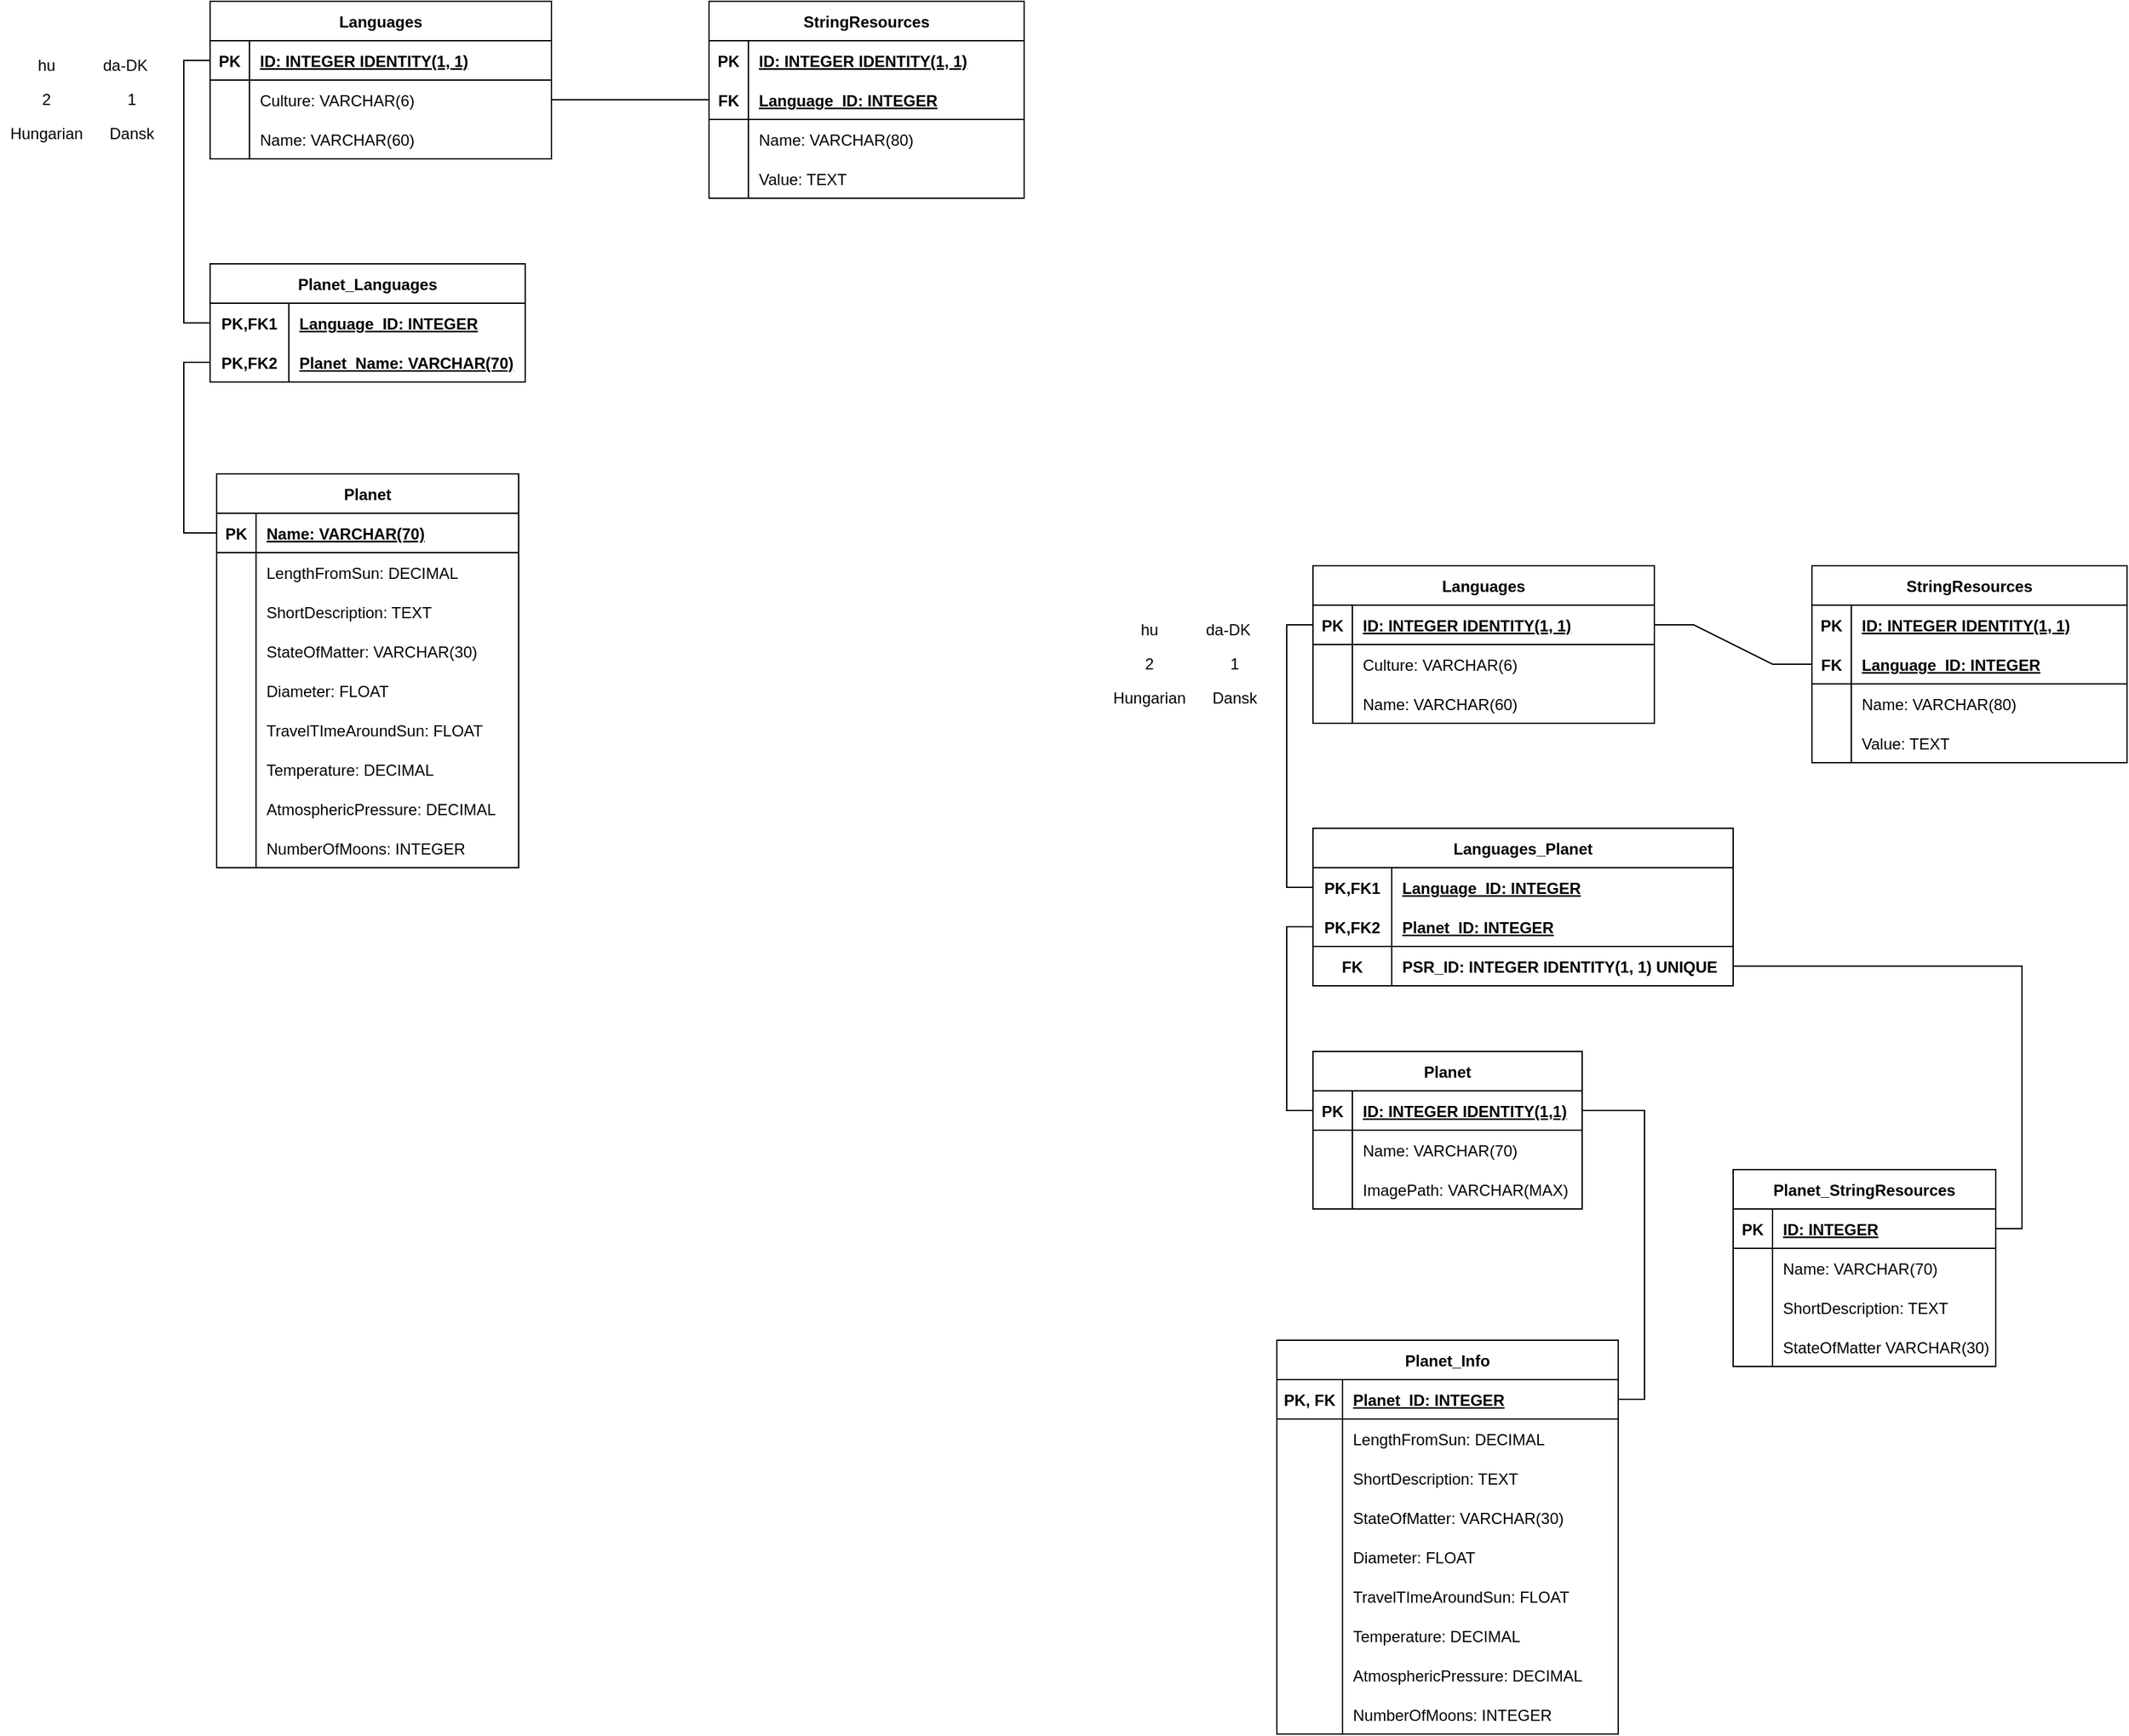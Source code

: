 <mxfile version="16.5.1" type="device"><diagram id="R2lEEEUBdFMjLlhIrx00" name="Page-1"><mxGraphModel dx="510" dy="641" grid="1" gridSize="10" guides="1" tooltips="1" connect="1" arrows="1" fold="1" page="1" pageScale="1" pageWidth="850" pageHeight="1100" math="0" shadow="0" extFonts="Permanent Marker^https://fonts.googleapis.com/css?family=Permanent+Marker"><root><mxCell id="0"/><mxCell id="1" parent="0"/><mxCell id="n7tSkeJdSd4Lqxj-kO0n-1" value="Languages" style="shape=table;startSize=30;container=1;collapsible=1;childLayout=tableLayout;fixedRows=1;rowLines=0;fontStyle=1;align=center;resizeLast=1;" parent="1" vertex="1"><mxGeometry x="260" y="160" width="260" height="120" as="geometry"/></mxCell><mxCell id="n7tSkeJdSd4Lqxj-kO0n-2" value="" style="shape=tableRow;horizontal=0;startSize=0;swimlaneHead=0;swimlaneBody=0;fillColor=none;collapsible=0;dropTarget=0;points=[[0,0.5],[1,0.5]];portConstraint=eastwest;top=0;left=0;right=0;bottom=1;" parent="n7tSkeJdSd4Lqxj-kO0n-1" vertex="1"><mxGeometry y="30" width="260" height="30" as="geometry"/></mxCell><mxCell id="n7tSkeJdSd4Lqxj-kO0n-3" value="PK" style="shape=partialRectangle;connectable=0;fillColor=none;top=0;left=0;bottom=0;right=0;fontStyle=1;overflow=hidden;" parent="n7tSkeJdSd4Lqxj-kO0n-2" vertex="1"><mxGeometry width="30" height="30" as="geometry"><mxRectangle width="30" height="30" as="alternateBounds"/></mxGeometry></mxCell><mxCell id="n7tSkeJdSd4Lqxj-kO0n-4" value="ID: INTEGER IDENTITY(1, 1)" style="shape=partialRectangle;connectable=0;fillColor=none;top=0;left=0;bottom=0;right=0;align=left;spacingLeft=6;fontStyle=5;overflow=hidden;" parent="n7tSkeJdSd4Lqxj-kO0n-2" vertex="1"><mxGeometry x="30" width="230" height="30" as="geometry"><mxRectangle width="230" height="30" as="alternateBounds"/></mxGeometry></mxCell><mxCell id="n7tSkeJdSd4Lqxj-kO0n-5" value="" style="shape=tableRow;horizontal=0;startSize=0;swimlaneHead=0;swimlaneBody=0;fillColor=none;collapsible=0;dropTarget=0;points=[[0,0.5],[1,0.5]];portConstraint=eastwest;top=0;left=0;right=0;bottom=0;" parent="n7tSkeJdSd4Lqxj-kO0n-1" vertex="1"><mxGeometry y="60" width="260" height="30" as="geometry"/></mxCell><mxCell id="n7tSkeJdSd4Lqxj-kO0n-6" value="" style="shape=partialRectangle;connectable=0;fillColor=none;top=0;left=0;bottom=0;right=0;editable=1;overflow=hidden;" parent="n7tSkeJdSd4Lqxj-kO0n-5" vertex="1"><mxGeometry width="30" height="30" as="geometry"><mxRectangle width="30" height="30" as="alternateBounds"/></mxGeometry></mxCell><mxCell id="n7tSkeJdSd4Lqxj-kO0n-7" value="Culture: VARCHAR(6)" style="shape=partialRectangle;connectable=0;fillColor=none;top=0;left=0;bottom=0;right=0;align=left;spacingLeft=6;overflow=hidden;" parent="n7tSkeJdSd4Lqxj-kO0n-5" vertex="1"><mxGeometry x="30" width="230" height="30" as="geometry"><mxRectangle width="230" height="30" as="alternateBounds"/></mxGeometry></mxCell><mxCell id="n7tSkeJdSd4Lqxj-kO0n-8" value="" style="shape=tableRow;horizontal=0;startSize=0;swimlaneHead=0;swimlaneBody=0;fillColor=none;collapsible=0;dropTarget=0;points=[[0,0.5],[1,0.5]];portConstraint=eastwest;top=0;left=0;right=0;bottom=0;" parent="n7tSkeJdSd4Lqxj-kO0n-1" vertex="1"><mxGeometry y="90" width="260" height="30" as="geometry"/></mxCell><mxCell id="n7tSkeJdSd4Lqxj-kO0n-9" value="" style="shape=partialRectangle;connectable=0;fillColor=none;top=0;left=0;bottom=0;right=0;editable=1;overflow=hidden;" parent="n7tSkeJdSd4Lqxj-kO0n-8" vertex="1"><mxGeometry width="30" height="30" as="geometry"><mxRectangle width="30" height="30" as="alternateBounds"/></mxGeometry></mxCell><mxCell id="n7tSkeJdSd4Lqxj-kO0n-10" value="Name: VARCHAR(60)" style="shape=partialRectangle;connectable=0;fillColor=none;top=0;left=0;bottom=0;right=0;align=left;spacingLeft=6;overflow=hidden;" parent="n7tSkeJdSd4Lqxj-kO0n-8" vertex="1"><mxGeometry x="30" width="230" height="30" as="geometry"><mxRectangle width="230" height="30" as="alternateBounds"/></mxGeometry></mxCell><mxCell id="n7tSkeJdSd4Lqxj-kO0n-27" value="StringResources" style="shape=table;startSize=30;container=1;collapsible=1;childLayout=tableLayout;fixedRows=1;rowLines=0;fontStyle=1;align=center;resizeLast=1;" parent="1" vertex="1"><mxGeometry x="640" y="160" width="240" height="150" as="geometry"/></mxCell><mxCell id="n7tSkeJdSd4Lqxj-kO0n-28" value="" style="shape=tableRow;horizontal=0;startSize=0;swimlaneHead=0;swimlaneBody=0;fillColor=none;collapsible=0;dropTarget=0;points=[[0,0.5],[1,0.5]];portConstraint=eastwest;top=0;left=0;right=0;bottom=0;" parent="n7tSkeJdSd4Lqxj-kO0n-27" vertex="1"><mxGeometry y="30" width="240" height="30" as="geometry"/></mxCell><mxCell id="n7tSkeJdSd4Lqxj-kO0n-29" value="PK" style="shape=partialRectangle;connectable=0;fillColor=none;top=0;left=0;bottom=0;right=0;fontStyle=1;overflow=hidden;" parent="n7tSkeJdSd4Lqxj-kO0n-28" vertex="1"><mxGeometry width="30" height="30" as="geometry"><mxRectangle width="30" height="30" as="alternateBounds"/></mxGeometry></mxCell><mxCell id="n7tSkeJdSd4Lqxj-kO0n-30" value="ID: INTEGER IDENTITY(1, 1)" style="shape=partialRectangle;connectable=0;fillColor=none;top=0;left=0;bottom=0;right=0;align=left;spacingLeft=6;fontStyle=5;overflow=hidden;" parent="n7tSkeJdSd4Lqxj-kO0n-28" vertex="1"><mxGeometry x="30" width="210" height="30" as="geometry"><mxRectangle width="210" height="30" as="alternateBounds"/></mxGeometry></mxCell><mxCell id="n7tSkeJdSd4Lqxj-kO0n-31" value="" style="shape=tableRow;horizontal=0;startSize=0;swimlaneHead=0;swimlaneBody=0;fillColor=none;collapsible=0;dropTarget=0;points=[[0,0.5],[1,0.5]];portConstraint=eastwest;top=0;left=0;right=0;bottom=1;" parent="n7tSkeJdSd4Lqxj-kO0n-27" vertex="1"><mxGeometry y="60" width="240" height="30" as="geometry"/></mxCell><mxCell id="n7tSkeJdSd4Lqxj-kO0n-32" value="FK" style="shape=partialRectangle;connectable=0;fillColor=none;top=0;left=0;bottom=0;right=0;fontStyle=1;overflow=hidden;" parent="n7tSkeJdSd4Lqxj-kO0n-31" vertex="1"><mxGeometry width="30" height="30" as="geometry"><mxRectangle width="30" height="30" as="alternateBounds"/></mxGeometry></mxCell><mxCell id="n7tSkeJdSd4Lqxj-kO0n-33" value="Language_ID: INTEGER" style="shape=partialRectangle;connectable=0;fillColor=none;top=0;left=0;bottom=0;right=0;align=left;spacingLeft=6;fontStyle=5;overflow=hidden;" parent="n7tSkeJdSd4Lqxj-kO0n-31" vertex="1"><mxGeometry x="30" width="210" height="30" as="geometry"><mxRectangle width="210" height="30" as="alternateBounds"/></mxGeometry></mxCell><mxCell id="n7tSkeJdSd4Lqxj-kO0n-34" value="" style="shape=tableRow;horizontal=0;startSize=0;swimlaneHead=0;swimlaneBody=0;fillColor=none;collapsible=0;dropTarget=0;points=[[0,0.5],[1,0.5]];portConstraint=eastwest;top=0;left=0;right=0;bottom=0;" parent="n7tSkeJdSd4Lqxj-kO0n-27" vertex="1"><mxGeometry y="90" width="240" height="30" as="geometry"/></mxCell><mxCell id="n7tSkeJdSd4Lqxj-kO0n-35" value="" style="shape=partialRectangle;connectable=0;fillColor=none;top=0;left=0;bottom=0;right=0;editable=1;overflow=hidden;" parent="n7tSkeJdSd4Lqxj-kO0n-34" vertex="1"><mxGeometry width="30" height="30" as="geometry"><mxRectangle width="30" height="30" as="alternateBounds"/></mxGeometry></mxCell><mxCell id="n7tSkeJdSd4Lqxj-kO0n-36" value="Name: VARCHAR(80)" style="shape=partialRectangle;connectable=0;fillColor=none;top=0;left=0;bottom=0;right=0;align=left;spacingLeft=6;overflow=hidden;" parent="n7tSkeJdSd4Lqxj-kO0n-34" vertex="1"><mxGeometry x="30" width="210" height="30" as="geometry"><mxRectangle width="210" height="30" as="alternateBounds"/></mxGeometry></mxCell><mxCell id="n7tSkeJdSd4Lqxj-kO0n-37" value="" style="shape=tableRow;horizontal=0;startSize=0;swimlaneHead=0;swimlaneBody=0;fillColor=none;collapsible=0;dropTarget=0;points=[[0,0.5],[1,0.5]];portConstraint=eastwest;top=0;left=0;right=0;bottom=0;" parent="n7tSkeJdSd4Lqxj-kO0n-27" vertex="1"><mxGeometry y="120" width="240" height="30" as="geometry"/></mxCell><mxCell id="n7tSkeJdSd4Lqxj-kO0n-38" value="" style="shape=partialRectangle;connectable=0;fillColor=none;top=0;left=0;bottom=0;right=0;editable=1;overflow=hidden;" parent="n7tSkeJdSd4Lqxj-kO0n-37" vertex="1"><mxGeometry width="30" height="30" as="geometry"><mxRectangle width="30" height="30" as="alternateBounds"/></mxGeometry></mxCell><mxCell id="n7tSkeJdSd4Lqxj-kO0n-39" value="Value: TEXT" style="shape=partialRectangle;connectable=0;fillColor=none;top=0;left=0;bottom=0;right=0;align=left;spacingLeft=6;overflow=hidden;" parent="n7tSkeJdSd4Lqxj-kO0n-37" vertex="1"><mxGeometry x="30" width="210" height="30" as="geometry"><mxRectangle width="210" height="30" as="alternateBounds"/></mxGeometry></mxCell><mxCell id="n7tSkeJdSd4Lqxj-kO0n-40" value="" style="edgeStyle=entityRelationEdgeStyle;fontSize=12;html=1;endArrow=none;rounded=0;entryX=0;entryY=0.5;entryDx=0;entryDy=0;exitX=1;exitY=0.5;exitDx=0;exitDy=0;endFill=0;" parent="1" source="n7tSkeJdSd4Lqxj-kO0n-5" target="n7tSkeJdSd4Lqxj-kO0n-31" edge="1"><mxGeometry width="100" height="100" relative="1" as="geometry"><mxPoint x="300" y="440" as="sourcePoint"/><mxPoint x="400" y="340" as="targetPoint"/></mxGeometry></mxCell><mxCell id="E_wpOLaBPW97wljj8hit-1" value="Planet" style="shape=table;startSize=30;container=1;collapsible=1;childLayout=tableLayout;fixedRows=1;rowLines=0;fontStyle=1;align=center;resizeLast=1;" parent="1" vertex="1"><mxGeometry x="265" y="520" width="230" height="300" as="geometry"/></mxCell><mxCell id="E_wpOLaBPW97wljj8hit-30" value="" style="shape=tableRow;horizontal=0;startSize=0;swimlaneHead=0;swimlaneBody=0;fillColor=none;collapsible=0;dropTarget=0;points=[[0,0.5],[1,0.5]];portConstraint=eastwest;top=0;left=0;right=0;bottom=1;" parent="E_wpOLaBPW97wljj8hit-1" vertex="1"><mxGeometry y="30" width="230" height="30" as="geometry"/></mxCell><mxCell id="E_wpOLaBPW97wljj8hit-31" value="PK" style="shape=partialRectangle;connectable=0;fillColor=none;top=0;left=0;bottom=0;right=0;fontStyle=1;overflow=hidden;" parent="E_wpOLaBPW97wljj8hit-30" vertex="1"><mxGeometry width="30" height="30" as="geometry"><mxRectangle width="30" height="30" as="alternateBounds"/></mxGeometry></mxCell><mxCell id="E_wpOLaBPW97wljj8hit-32" value="Name: VARCHAR(70)" style="shape=partialRectangle;connectable=0;fillColor=none;top=0;left=0;bottom=0;right=0;align=left;spacingLeft=6;fontStyle=5;overflow=hidden;" parent="E_wpOLaBPW97wljj8hit-30" vertex="1"><mxGeometry x="30" width="200" height="30" as="geometry"><mxRectangle width="200" height="30" as="alternateBounds"/></mxGeometry></mxCell><mxCell id="E_wpOLaBPW97wljj8hit-5" value="" style="shape=tableRow;horizontal=0;startSize=0;swimlaneHead=0;swimlaneBody=0;fillColor=none;collapsible=0;dropTarget=0;points=[[0,0.5],[1,0.5]];portConstraint=eastwest;top=0;left=0;right=0;bottom=0;" parent="E_wpOLaBPW97wljj8hit-1" vertex="1"><mxGeometry y="60" width="230" height="30" as="geometry"/></mxCell><mxCell id="E_wpOLaBPW97wljj8hit-6" value="" style="shape=partialRectangle;connectable=0;fillColor=none;top=0;left=0;bottom=0;right=0;editable=1;overflow=hidden;" parent="E_wpOLaBPW97wljj8hit-5" vertex="1"><mxGeometry width="30" height="30" as="geometry"><mxRectangle width="30" height="30" as="alternateBounds"/></mxGeometry></mxCell><mxCell id="E_wpOLaBPW97wljj8hit-7" value="LengthFromSun: DECIMAL" style="shape=partialRectangle;connectable=0;fillColor=none;top=0;left=0;bottom=0;right=0;align=left;spacingLeft=6;overflow=hidden;" parent="E_wpOLaBPW97wljj8hit-5" vertex="1"><mxGeometry x="30" width="200" height="30" as="geometry"><mxRectangle width="200" height="30" as="alternateBounds"/></mxGeometry></mxCell><mxCell id="E_wpOLaBPW97wljj8hit-8" value="" style="shape=tableRow;horizontal=0;startSize=0;swimlaneHead=0;swimlaneBody=0;fillColor=none;collapsible=0;dropTarget=0;points=[[0,0.5],[1,0.5]];portConstraint=eastwest;top=0;left=0;right=0;bottom=0;" parent="E_wpOLaBPW97wljj8hit-1" vertex="1"><mxGeometry y="90" width="230" height="30" as="geometry"/></mxCell><mxCell id="E_wpOLaBPW97wljj8hit-9" value="" style="shape=partialRectangle;connectable=0;fillColor=none;top=0;left=0;bottom=0;right=0;editable=1;overflow=hidden;" parent="E_wpOLaBPW97wljj8hit-8" vertex="1"><mxGeometry width="30" height="30" as="geometry"><mxRectangle width="30" height="30" as="alternateBounds"/></mxGeometry></mxCell><mxCell id="E_wpOLaBPW97wljj8hit-10" value="ShortDescription: TEXT" style="shape=partialRectangle;connectable=0;fillColor=none;top=0;left=0;bottom=0;right=0;align=left;spacingLeft=6;overflow=hidden;" parent="E_wpOLaBPW97wljj8hit-8" vertex="1"><mxGeometry x="30" width="200" height="30" as="geometry"><mxRectangle width="200" height="30" as="alternateBounds"/></mxGeometry></mxCell><mxCell id="E_wpOLaBPW97wljj8hit-11" value="" style="shape=tableRow;horizontal=0;startSize=0;swimlaneHead=0;swimlaneBody=0;fillColor=none;collapsible=0;dropTarget=0;points=[[0,0.5],[1,0.5]];portConstraint=eastwest;top=0;left=0;right=0;bottom=0;" parent="E_wpOLaBPW97wljj8hit-1" vertex="1"><mxGeometry y="120" width="230" height="30" as="geometry"/></mxCell><mxCell id="E_wpOLaBPW97wljj8hit-12" value="" style="shape=partialRectangle;connectable=0;fillColor=none;top=0;left=0;bottom=0;right=0;editable=1;overflow=hidden;" parent="E_wpOLaBPW97wljj8hit-11" vertex="1"><mxGeometry width="30" height="30" as="geometry"><mxRectangle width="30" height="30" as="alternateBounds"/></mxGeometry></mxCell><mxCell id="E_wpOLaBPW97wljj8hit-13" value="StateOfMatter: VARCHAR(30)" style="shape=partialRectangle;connectable=0;fillColor=none;top=0;left=0;bottom=0;right=0;align=left;spacingLeft=6;overflow=hidden;" parent="E_wpOLaBPW97wljj8hit-11" vertex="1"><mxGeometry x="30" width="200" height="30" as="geometry"><mxRectangle width="200" height="30" as="alternateBounds"/></mxGeometry></mxCell><mxCell id="E_wpOLaBPW97wljj8hit-79" value="" style="shape=tableRow;horizontal=0;startSize=0;swimlaneHead=0;swimlaneBody=0;fillColor=none;collapsible=0;dropTarget=0;points=[[0,0.5],[1,0.5]];portConstraint=eastwest;top=0;left=0;right=0;bottom=0;" parent="E_wpOLaBPW97wljj8hit-1" vertex="1"><mxGeometry y="150" width="230" height="30" as="geometry"/></mxCell><mxCell id="E_wpOLaBPW97wljj8hit-80" value="" style="shape=partialRectangle;connectable=0;fillColor=none;top=0;left=0;bottom=0;right=0;editable=1;overflow=hidden;" parent="E_wpOLaBPW97wljj8hit-79" vertex="1"><mxGeometry width="30" height="30" as="geometry"><mxRectangle width="30" height="30" as="alternateBounds"/></mxGeometry></mxCell><mxCell id="E_wpOLaBPW97wljj8hit-81" value="Diameter: FLOAT" style="shape=partialRectangle;connectable=0;fillColor=none;top=0;left=0;bottom=0;right=0;align=left;spacingLeft=6;overflow=hidden;" parent="E_wpOLaBPW97wljj8hit-79" vertex="1"><mxGeometry x="30" width="200" height="30" as="geometry"><mxRectangle width="200" height="30" as="alternateBounds"/></mxGeometry></mxCell><mxCell id="E_wpOLaBPW97wljj8hit-82" value="" style="shape=tableRow;horizontal=0;startSize=0;swimlaneHead=0;swimlaneBody=0;fillColor=none;collapsible=0;dropTarget=0;points=[[0,0.5],[1,0.5]];portConstraint=eastwest;top=0;left=0;right=0;bottom=0;" parent="E_wpOLaBPW97wljj8hit-1" vertex="1"><mxGeometry y="180" width="230" height="30" as="geometry"/></mxCell><mxCell id="E_wpOLaBPW97wljj8hit-83" value="" style="shape=partialRectangle;connectable=0;fillColor=none;top=0;left=0;bottom=0;right=0;editable=1;overflow=hidden;" parent="E_wpOLaBPW97wljj8hit-82" vertex="1"><mxGeometry width="30" height="30" as="geometry"><mxRectangle width="30" height="30" as="alternateBounds"/></mxGeometry></mxCell><mxCell id="E_wpOLaBPW97wljj8hit-84" value="TravelTImeAroundSun: FLOAT" style="shape=partialRectangle;connectable=0;fillColor=none;top=0;left=0;bottom=0;right=0;align=left;spacingLeft=6;overflow=hidden;" parent="E_wpOLaBPW97wljj8hit-82" vertex="1"><mxGeometry x="30" width="200" height="30" as="geometry"><mxRectangle width="200" height="30" as="alternateBounds"/></mxGeometry></mxCell><mxCell id="E_wpOLaBPW97wljj8hit-85" value="" style="shape=tableRow;horizontal=0;startSize=0;swimlaneHead=0;swimlaneBody=0;fillColor=none;collapsible=0;dropTarget=0;points=[[0,0.5],[1,0.5]];portConstraint=eastwest;top=0;left=0;right=0;bottom=0;" parent="E_wpOLaBPW97wljj8hit-1" vertex="1"><mxGeometry y="210" width="230" height="30" as="geometry"/></mxCell><mxCell id="E_wpOLaBPW97wljj8hit-86" value="" style="shape=partialRectangle;connectable=0;fillColor=none;top=0;left=0;bottom=0;right=0;editable=1;overflow=hidden;" parent="E_wpOLaBPW97wljj8hit-85" vertex="1"><mxGeometry width="30" height="30" as="geometry"><mxRectangle width="30" height="30" as="alternateBounds"/></mxGeometry></mxCell><mxCell id="E_wpOLaBPW97wljj8hit-87" value="Temperature: DECIMAL" style="shape=partialRectangle;connectable=0;fillColor=none;top=0;left=0;bottom=0;right=0;align=left;spacingLeft=6;overflow=hidden;" parent="E_wpOLaBPW97wljj8hit-85" vertex="1"><mxGeometry x="30" width="200" height="30" as="geometry"><mxRectangle width="200" height="30" as="alternateBounds"/></mxGeometry></mxCell><mxCell id="E_wpOLaBPW97wljj8hit-88" value="" style="shape=tableRow;horizontal=0;startSize=0;swimlaneHead=0;swimlaneBody=0;fillColor=none;collapsible=0;dropTarget=0;points=[[0,0.5],[1,0.5]];portConstraint=eastwest;top=0;left=0;right=0;bottom=0;" parent="E_wpOLaBPW97wljj8hit-1" vertex="1"><mxGeometry y="240" width="230" height="30" as="geometry"/></mxCell><mxCell id="E_wpOLaBPW97wljj8hit-89" value="" style="shape=partialRectangle;connectable=0;fillColor=none;top=0;left=0;bottom=0;right=0;editable=1;overflow=hidden;" parent="E_wpOLaBPW97wljj8hit-88" vertex="1"><mxGeometry width="30" height="30" as="geometry"><mxRectangle width="30" height="30" as="alternateBounds"/></mxGeometry></mxCell><mxCell id="E_wpOLaBPW97wljj8hit-90" value="AtmosphericPressure: DECIMAL" style="shape=partialRectangle;connectable=0;fillColor=none;top=0;left=0;bottom=0;right=0;align=left;spacingLeft=6;overflow=hidden;" parent="E_wpOLaBPW97wljj8hit-88" vertex="1"><mxGeometry x="30" width="200" height="30" as="geometry"><mxRectangle width="200" height="30" as="alternateBounds"/></mxGeometry></mxCell><mxCell id="E_wpOLaBPW97wljj8hit-91" value="" style="shape=tableRow;horizontal=0;startSize=0;swimlaneHead=0;swimlaneBody=0;fillColor=none;collapsible=0;dropTarget=0;points=[[0,0.5],[1,0.5]];portConstraint=eastwest;top=0;left=0;right=0;bottom=0;" parent="E_wpOLaBPW97wljj8hit-1" vertex="1"><mxGeometry y="270" width="230" height="30" as="geometry"/></mxCell><mxCell id="E_wpOLaBPW97wljj8hit-92" value="" style="shape=partialRectangle;connectable=0;fillColor=none;top=0;left=0;bottom=0;right=0;editable=1;overflow=hidden;" parent="E_wpOLaBPW97wljj8hit-91" vertex="1"><mxGeometry width="30" height="30" as="geometry"><mxRectangle width="30" height="30" as="alternateBounds"/></mxGeometry></mxCell><mxCell id="E_wpOLaBPW97wljj8hit-93" value="NumberOfMoons: INTEGER" style="shape=partialRectangle;connectable=0;fillColor=none;top=0;left=0;bottom=0;right=0;align=left;spacingLeft=6;overflow=hidden;" parent="E_wpOLaBPW97wljj8hit-91" vertex="1"><mxGeometry x="30" width="200" height="30" as="geometry"><mxRectangle width="200" height="30" as="alternateBounds"/></mxGeometry></mxCell><mxCell id="E_wpOLaBPW97wljj8hit-33" value="da-DK" style="text;html=1;align=center;verticalAlign=middle;resizable=0;points=[];autosize=1;strokeColor=none;fillColor=none;" parent="1" vertex="1"><mxGeometry x="170" y="199" width="50" height="20" as="geometry"/></mxCell><mxCell id="408mkicwGqCjSvLNdBbA-2" value="Planet_Languages" style="shape=table;startSize=30;container=1;collapsible=1;childLayout=tableLayout;fixedRows=1;rowLines=0;fontStyle=1;align=center;resizeLast=1;" parent="1" vertex="1"><mxGeometry x="260" y="360" width="240" height="90" as="geometry"/></mxCell><mxCell id="408mkicwGqCjSvLNdBbA-3" value="" style="shape=tableRow;horizontal=0;startSize=0;swimlaneHead=0;swimlaneBody=0;fillColor=none;collapsible=0;dropTarget=0;points=[[0,0.5],[1,0.5]];portConstraint=eastwest;top=0;left=0;right=0;bottom=0;" parent="408mkicwGqCjSvLNdBbA-2" vertex="1"><mxGeometry y="30" width="240" height="30" as="geometry"/></mxCell><mxCell id="408mkicwGqCjSvLNdBbA-4" value="PK,FK1" style="shape=partialRectangle;connectable=0;fillColor=none;top=0;left=0;bottom=0;right=0;fontStyle=1;overflow=hidden;" parent="408mkicwGqCjSvLNdBbA-3" vertex="1"><mxGeometry width="60" height="30" as="geometry"><mxRectangle width="60" height="30" as="alternateBounds"/></mxGeometry></mxCell><mxCell id="408mkicwGqCjSvLNdBbA-5" value="Language_ID: INTEGER" style="shape=partialRectangle;connectable=0;fillColor=none;top=0;left=0;bottom=0;right=0;align=left;spacingLeft=6;fontStyle=5;overflow=hidden;" parent="408mkicwGqCjSvLNdBbA-3" vertex="1"><mxGeometry x="60" width="180" height="30" as="geometry"><mxRectangle width="180" height="30" as="alternateBounds"/></mxGeometry></mxCell><mxCell id="408mkicwGqCjSvLNdBbA-6" value="" style="shape=tableRow;horizontal=0;startSize=0;swimlaneHead=0;swimlaneBody=0;fillColor=none;collapsible=0;dropTarget=0;points=[[0,0.5],[1,0.5]];portConstraint=eastwest;top=0;left=0;right=0;bottom=1;" parent="408mkicwGqCjSvLNdBbA-2" vertex="1"><mxGeometry y="60" width="240" height="30" as="geometry"/></mxCell><mxCell id="408mkicwGqCjSvLNdBbA-7" value="PK,FK2" style="shape=partialRectangle;connectable=0;fillColor=none;top=0;left=0;bottom=0;right=0;fontStyle=1;overflow=hidden;" parent="408mkicwGqCjSvLNdBbA-6" vertex="1"><mxGeometry width="60" height="30" as="geometry"><mxRectangle width="60" height="30" as="alternateBounds"/></mxGeometry></mxCell><mxCell id="408mkicwGqCjSvLNdBbA-8" value="Planet_Name: VARCHAR(70)" style="shape=partialRectangle;connectable=0;fillColor=none;top=0;left=0;bottom=0;right=0;align=left;spacingLeft=6;fontStyle=5;overflow=hidden;" parent="408mkicwGqCjSvLNdBbA-6" vertex="1"><mxGeometry x="60" width="180" height="30" as="geometry"><mxRectangle width="180" height="30" as="alternateBounds"/></mxGeometry></mxCell><mxCell id="408mkicwGqCjSvLNdBbA-16" style="edgeStyle=orthogonalEdgeStyle;rounded=0;orthogonalLoop=1;jettySize=auto;html=1;exitX=0;exitY=0.5;exitDx=0;exitDy=0;entryX=0;entryY=0.5;entryDx=0;entryDy=0;endArrow=none;endFill=0;" parent="1" source="408mkicwGqCjSvLNdBbA-6" target="E_wpOLaBPW97wljj8hit-30" edge="1"><mxGeometry relative="1" as="geometry"/></mxCell><mxCell id="-4iNzGtq_HMGJ_WmVoSq-141" value="1" style="text;html=1;align=center;verticalAlign=middle;resizable=0;points=[];autosize=1;strokeColor=none;fillColor=none;" parent="1" vertex="1"><mxGeometry x="190" y="225" width="20" height="20" as="geometry"/></mxCell><mxCell id="-4iNzGtq_HMGJ_WmVoSq-142" value="Dansk" style="text;html=1;align=center;verticalAlign=middle;resizable=0;points=[];autosize=1;strokeColor=none;fillColor=none;" parent="1" vertex="1"><mxGeometry x="175" y="251" width="50" height="20" as="geometry"/></mxCell><mxCell id="-4iNzGtq_HMGJ_WmVoSq-143" value="hu" style="text;html=1;align=center;verticalAlign=middle;resizable=0;points=[];autosize=1;strokeColor=none;fillColor=none;" parent="1" vertex="1"><mxGeometry x="120" y="199" width="30" height="20" as="geometry"/></mxCell><mxCell id="-4iNzGtq_HMGJ_WmVoSq-146" value="2" style="text;html=1;align=center;verticalAlign=middle;resizable=0;points=[];autosize=1;strokeColor=none;fillColor=none;" parent="1" vertex="1"><mxGeometry x="125" y="225" width="20" height="20" as="geometry"/></mxCell><mxCell id="-4iNzGtq_HMGJ_WmVoSq-147" value="Hungarian" style="text;html=1;align=center;verticalAlign=middle;resizable=0;points=[];autosize=1;strokeColor=none;fillColor=none;" parent="1" vertex="1"><mxGeometry x="100" y="251" width="70" height="20" as="geometry"/></mxCell><mxCell id="-4iNzGtq_HMGJ_WmVoSq-169" style="edgeStyle=orthogonalEdgeStyle;rounded=0;orthogonalLoop=1;jettySize=auto;html=1;entryX=0;entryY=0.5;entryDx=0;entryDy=0;startArrow=none;startFill=0;endArrow=none;endFill=0;exitX=0;exitY=0.5;exitDx=0;exitDy=0;" parent="1" source="408mkicwGqCjSvLNdBbA-3" target="n7tSkeJdSd4Lqxj-kO0n-2" edge="1"><mxGeometry relative="1" as="geometry"><mxPoint x="110" y="530" as="sourcePoint"/></mxGeometry></mxCell><mxCell id="AmoqISae7vkFk77x4zQW-49" value="Planet_Info" style="shape=table;startSize=30;container=1;collapsible=1;childLayout=tableLayout;fixedRows=1;rowLines=0;fontStyle=1;align=center;resizeLast=1;" parent="1" vertex="1"><mxGeometry x="1072.5" y="1180" width="260" height="300" as="geometry"/></mxCell><mxCell id="AmoqISae7vkFk77x4zQW-50" value="" style="shape=tableRow;horizontal=0;startSize=0;swimlaneHead=0;swimlaneBody=0;fillColor=none;collapsible=0;dropTarget=0;points=[[0,0.5],[1,0.5]];portConstraint=eastwest;top=0;left=0;right=0;bottom=1;" parent="AmoqISae7vkFk77x4zQW-49" vertex="1"><mxGeometry y="30" width="260" height="30" as="geometry"/></mxCell><mxCell id="AmoqISae7vkFk77x4zQW-51" value="PK, FK" style="shape=partialRectangle;connectable=0;fillColor=none;top=0;left=0;bottom=0;right=0;fontStyle=1;overflow=hidden;" parent="AmoqISae7vkFk77x4zQW-50" vertex="1"><mxGeometry width="50" height="30" as="geometry"><mxRectangle width="50" height="30" as="alternateBounds"/></mxGeometry></mxCell><mxCell id="AmoqISae7vkFk77x4zQW-52" value="Planet_ID: INTEGER" style="shape=partialRectangle;connectable=0;fillColor=none;top=0;left=0;bottom=0;right=0;align=left;spacingLeft=6;fontStyle=5;overflow=hidden;" parent="AmoqISae7vkFk77x4zQW-50" vertex="1"><mxGeometry x="50" width="210" height="30" as="geometry"><mxRectangle width="210" height="30" as="alternateBounds"/></mxGeometry></mxCell><mxCell id="AmoqISae7vkFk77x4zQW-53" value="" style="shape=tableRow;horizontal=0;startSize=0;swimlaneHead=0;swimlaneBody=0;fillColor=none;collapsible=0;dropTarget=0;points=[[0,0.5],[1,0.5]];portConstraint=eastwest;top=0;left=0;right=0;bottom=0;" parent="AmoqISae7vkFk77x4zQW-49" vertex="1"><mxGeometry y="60" width="260" height="30" as="geometry"/></mxCell><mxCell id="AmoqISae7vkFk77x4zQW-54" value="" style="shape=partialRectangle;connectable=0;fillColor=none;top=0;left=0;bottom=0;right=0;editable=1;overflow=hidden;" parent="AmoqISae7vkFk77x4zQW-53" vertex="1"><mxGeometry width="50" height="30" as="geometry"><mxRectangle width="50" height="30" as="alternateBounds"/></mxGeometry></mxCell><mxCell id="AmoqISae7vkFk77x4zQW-55" value="LengthFromSun: DECIMAL" style="shape=partialRectangle;connectable=0;fillColor=none;top=0;left=0;bottom=0;right=0;align=left;spacingLeft=6;overflow=hidden;" parent="AmoqISae7vkFk77x4zQW-53" vertex="1"><mxGeometry x="50" width="210" height="30" as="geometry"><mxRectangle width="210" height="30" as="alternateBounds"/></mxGeometry></mxCell><mxCell id="AmoqISae7vkFk77x4zQW-56" value="" style="shape=tableRow;horizontal=0;startSize=0;swimlaneHead=0;swimlaneBody=0;fillColor=none;collapsible=0;dropTarget=0;points=[[0,0.5],[1,0.5]];portConstraint=eastwest;top=0;left=0;right=0;bottom=0;" parent="AmoqISae7vkFk77x4zQW-49" vertex="1"><mxGeometry y="90" width="260" height="30" as="geometry"/></mxCell><mxCell id="AmoqISae7vkFk77x4zQW-57" value="" style="shape=partialRectangle;connectable=0;fillColor=none;top=0;left=0;bottom=0;right=0;editable=1;overflow=hidden;" parent="AmoqISae7vkFk77x4zQW-56" vertex="1"><mxGeometry width="50" height="30" as="geometry"><mxRectangle width="50" height="30" as="alternateBounds"/></mxGeometry></mxCell><mxCell id="AmoqISae7vkFk77x4zQW-58" value="ShortDescription: TEXT" style="shape=partialRectangle;connectable=0;fillColor=none;top=0;left=0;bottom=0;right=0;align=left;spacingLeft=6;overflow=hidden;" parent="AmoqISae7vkFk77x4zQW-56" vertex="1"><mxGeometry x="50" width="210" height="30" as="geometry"><mxRectangle width="210" height="30" as="alternateBounds"/></mxGeometry></mxCell><mxCell id="AmoqISae7vkFk77x4zQW-59" value="" style="shape=tableRow;horizontal=0;startSize=0;swimlaneHead=0;swimlaneBody=0;fillColor=none;collapsible=0;dropTarget=0;points=[[0,0.5],[1,0.5]];portConstraint=eastwest;top=0;left=0;right=0;bottom=0;" parent="AmoqISae7vkFk77x4zQW-49" vertex="1"><mxGeometry y="120" width="260" height="30" as="geometry"/></mxCell><mxCell id="AmoqISae7vkFk77x4zQW-60" value="" style="shape=partialRectangle;connectable=0;fillColor=none;top=0;left=0;bottom=0;right=0;editable=1;overflow=hidden;" parent="AmoqISae7vkFk77x4zQW-59" vertex="1"><mxGeometry width="50" height="30" as="geometry"><mxRectangle width="50" height="30" as="alternateBounds"/></mxGeometry></mxCell><mxCell id="AmoqISae7vkFk77x4zQW-61" value="StateOfMatter: VARCHAR(30)" style="shape=partialRectangle;connectable=0;fillColor=none;top=0;left=0;bottom=0;right=0;align=left;spacingLeft=6;overflow=hidden;" parent="AmoqISae7vkFk77x4zQW-59" vertex="1"><mxGeometry x="50" width="210" height="30" as="geometry"><mxRectangle width="210" height="30" as="alternateBounds"/></mxGeometry></mxCell><mxCell id="AmoqISae7vkFk77x4zQW-62" value="" style="shape=tableRow;horizontal=0;startSize=0;swimlaneHead=0;swimlaneBody=0;fillColor=none;collapsible=0;dropTarget=0;points=[[0,0.5],[1,0.5]];portConstraint=eastwest;top=0;left=0;right=0;bottom=0;" parent="AmoqISae7vkFk77x4zQW-49" vertex="1"><mxGeometry y="150" width="260" height="30" as="geometry"/></mxCell><mxCell id="AmoqISae7vkFk77x4zQW-63" value="" style="shape=partialRectangle;connectable=0;fillColor=none;top=0;left=0;bottom=0;right=0;editable=1;overflow=hidden;" parent="AmoqISae7vkFk77x4zQW-62" vertex="1"><mxGeometry width="50" height="30" as="geometry"><mxRectangle width="50" height="30" as="alternateBounds"/></mxGeometry></mxCell><mxCell id="AmoqISae7vkFk77x4zQW-64" value="Diameter: FLOAT" style="shape=partialRectangle;connectable=0;fillColor=none;top=0;left=0;bottom=0;right=0;align=left;spacingLeft=6;overflow=hidden;" parent="AmoqISae7vkFk77x4zQW-62" vertex="1"><mxGeometry x="50" width="210" height="30" as="geometry"><mxRectangle width="210" height="30" as="alternateBounds"/></mxGeometry></mxCell><mxCell id="AmoqISae7vkFk77x4zQW-65" value="" style="shape=tableRow;horizontal=0;startSize=0;swimlaneHead=0;swimlaneBody=0;fillColor=none;collapsible=0;dropTarget=0;points=[[0,0.5],[1,0.5]];portConstraint=eastwest;top=0;left=0;right=0;bottom=0;" parent="AmoqISae7vkFk77x4zQW-49" vertex="1"><mxGeometry y="180" width="260" height="30" as="geometry"/></mxCell><mxCell id="AmoqISae7vkFk77x4zQW-66" value="" style="shape=partialRectangle;connectable=0;fillColor=none;top=0;left=0;bottom=0;right=0;editable=1;overflow=hidden;" parent="AmoqISae7vkFk77x4zQW-65" vertex="1"><mxGeometry width="50" height="30" as="geometry"><mxRectangle width="50" height="30" as="alternateBounds"/></mxGeometry></mxCell><mxCell id="AmoqISae7vkFk77x4zQW-67" value="TravelTImeAroundSun: FLOAT" style="shape=partialRectangle;connectable=0;fillColor=none;top=0;left=0;bottom=0;right=0;align=left;spacingLeft=6;overflow=hidden;" parent="AmoqISae7vkFk77x4zQW-65" vertex="1"><mxGeometry x="50" width="210" height="30" as="geometry"><mxRectangle width="210" height="30" as="alternateBounds"/></mxGeometry></mxCell><mxCell id="AmoqISae7vkFk77x4zQW-68" value="" style="shape=tableRow;horizontal=0;startSize=0;swimlaneHead=0;swimlaneBody=0;fillColor=none;collapsible=0;dropTarget=0;points=[[0,0.5],[1,0.5]];portConstraint=eastwest;top=0;left=0;right=0;bottom=0;" parent="AmoqISae7vkFk77x4zQW-49" vertex="1"><mxGeometry y="210" width="260" height="30" as="geometry"/></mxCell><mxCell id="AmoqISae7vkFk77x4zQW-69" value="" style="shape=partialRectangle;connectable=0;fillColor=none;top=0;left=0;bottom=0;right=0;editable=1;overflow=hidden;" parent="AmoqISae7vkFk77x4zQW-68" vertex="1"><mxGeometry width="50" height="30" as="geometry"><mxRectangle width="50" height="30" as="alternateBounds"/></mxGeometry></mxCell><mxCell id="AmoqISae7vkFk77x4zQW-70" value="Temperature: DECIMAL" style="shape=partialRectangle;connectable=0;fillColor=none;top=0;left=0;bottom=0;right=0;align=left;spacingLeft=6;overflow=hidden;" parent="AmoqISae7vkFk77x4zQW-68" vertex="1"><mxGeometry x="50" width="210" height="30" as="geometry"><mxRectangle width="210" height="30" as="alternateBounds"/></mxGeometry></mxCell><mxCell id="AmoqISae7vkFk77x4zQW-71" value="" style="shape=tableRow;horizontal=0;startSize=0;swimlaneHead=0;swimlaneBody=0;fillColor=none;collapsible=0;dropTarget=0;points=[[0,0.5],[1,0.5]];portConstraint=eastwest;top=0;left=0;right=0;bottom=0;" parent="AmoqISae7vkFk77x4zQW-49" vertex="1"><mxGeometry y="240" width="260" height="30" as="geometry"/></mxCell><mxCell id="AmoqISae7vkFk77x4zQW-72" value="" style="shape=partialRectangle;connectable=0;fillColor=none;top=0;left=0;bottom=0;right=0;editable=1;overflow=hidden;" parent="AmoqISae7vkFk77x4zQW-71" vertex="1"><mxGeometry width="50" height="30" as="geometry"><mxRectangle width="50" height="30" as="alternateBounds"/></mxGeometry></mxCell><mxCell id="AmoqISae7vkFk77x4zQW-73" value="AtmosphericPressure: DECIMAL" style="shape=partialRectangle;connectable=0;fillColor=none;top=0;left=0;bottom=0;right=0;align=left;spacingLeft=6;overflow=hidden;" parent="AmoqISae7vkFk77x4zQW-71" vertex="1"><mxGeometry x="50" width="210" height="30" as="geometry"><mxRectangle width="210" height="30" as="alternateBounds"/></mxGeometry></mxCell><mxCell id="AmoqISae7vkFk77x4zQW-74" value="" style="shape=tableRow;horizontal=0;startSize=0;swimlaneHead=0;swimlaneBody=0;fillColor=none;collapsible=0;dropTarget=0;points=[[0,0.5],[1,0.5]];portConstraint=eastwest;top=0;left=0;right=0;bottom=0;" parent="AmoqISae7vkFk77x4zQW-49" vertex="1"><mxGeometry y="270" width="260" height="30" as="geometry"/></mxCell><mxCell id="AmoqISae7vkFk77x4zQW-75" value="" style="shape=partialRectangle;connectable=0;fillColor=none;top=0;left=0;bottom=0;right=0;editable=1;overflow=hidden;" parent="AmoqISae7vkFk77x4zQW-74" vertex="1"><mxGeometry width="50" height="30" as="geometry"><mxRectangle width="50" height="30" as="alternateBounds"/></mxGeometry></mxCell><mxCell id="AmoqISae7vkFk77x4zQW-76" value="NumberOfMoons: INTEGER" style="shape=partialRectangle;connectable=0;fillColor=none;top=0;left=0;bottom=0;right=0;align=left;spacingLeft=6;overflow=hidden;" parent="AmoqISae7vkFk77x4zQW-74" vertex="1"><mxGeometry x="50" width="210" height="30" as="geometry"><mxRectangle width="210" height="30" as="alternateBounds"/></mxGeometry></mxCell><mxCell id="AmoqISae7vkFk77x4zQW-90" value="Languages" style="shape=table;startSize=30;container=1;collapsible=1;childLayout=tableLayout;fixedRows=1;rowLines=0;fontStyle=1;align=center;resizeLast=1;" parent="1" vertex="1"><mxGeometry x="1100" y="590" width="260" height="120" as="geometry"/></mxCell><mxCell id="AmoqISae7vkFk77x4zQW-91" value="" style="shape=tableRow;horizontal=0;startSize=0;swimlaneHead=0;swimlaneBody=0;fillColor=none;collapsible=0;dropTarget=0;points=[[0,0.5],[1,0.5]];portConstraint=eastwest;top=0;left=0;right=0;bottom=1;" parent="AmoqISae7vkFk77x4zQW-90" vertex="1"><mxGeometry y="30" width="260" height="30" as="geometry"/></mxCell><mxCell id="AmoqISae7vkFk77x4zQW-92" value="PK" style="shape=partialRectangle;connectable=0;fillColor=none;top=0;left=0;bottom=0;right=0;fontStyle=1;overflow=hidden;" parent="AmoqISae7vkFk77x4zQW-91" vertex="1"><mxGeometry width="30" height="30" as="geometry"><mxRectangle width="30" height="30" as="alternateBounds"/></mxGeometry></mxCell><mxCell id="AmoqISae7vkFk77x4zQW-93" value="ID: INTEGER IDENTITY(1, 1)" style="shape=partialRectangle;connectable=0;fillColor=none;top=0;left=0;bottom=0;right=0;align=left;spacingLeft=6;fontStyle=5;overflow=hidden;" parent="AmoqISae7vkFk77x4zQW-91" vertex="1"><mxGeometry x="30" width="230" height="30" as="geometry"><mxRectangle width="230" height="30" as="alternateBounds"/></mxGeometry></mxCell><mxCell id="AmoqISae7vkFk77x4zQW-94" value="" style="shape=tableRow;horizontal=0;startSize=0;swimlaneHead=0;swimlaneBody=0;fillColor=none;collapsible=0;dropTarget=0;points=[[0,0.5],[1,0.5]];portConstraint=eastwest;top=0;left=0;right=0;bottom=0;" parent="AmoqISae7vkFk77x4zQW-90" vertex="1"><mxGeometry y="60" width="260" height="30" as="geometry"/></mxCell><mxCell id="AmoqISae7vkFk77x4zQW-95" value="" style="shape=partialRectangle;connectable=0;fillColor=none;top=0;left=0;bottom=0;right=0;editable=1;overflow=hidden;" parent="AmoqISae7vkFk77x4zQW-94" vertex="1"><mxGeometry width="30" height="30" as="geometry"><mxRectangle width="30" height="30" as="alternateBounds"/></mxGeometry></mxCell><mxCell id="AmoqISae7vkFk77x4zQW-96" value="Culture: VARCHAR(6)" style="shape=partialRectangle;connectable=0;fillColor=none;top=0;left=0;bottom=0;right=0;align=left;spacingLeft=6;overflow=hidden;" parent="AmoqISae7vkFk77x4zQW-94" vertex="1"><mxGeometry x="30" width="230" height="30" as="geometry"><mxRectangle width="230" height="30" as="alternateBounds"/></mxGeometry></mxCell><mxCell id="AmoqISae7vkFk77x4zQW-97" value="" style="shape=tableRow;horizontal=0;startSize=0;swimlaneHead=0;swimlaneBody=0;fillColor=none;collapsible=0;dropTarget=0;points=[[0,0.5],[1,0.5]];portConstraint=eastwest;top=0;left=0;right=0;bottom=0;" parent="AmoqISae7vkFk77x4zQW-90" vertex="1"><mxGeometry y="90" width="260" height="30" as="geometry"/></mxCell><mxCell id="AmoqISae7vkFk77x4zQW-98" value="" style="shape=partialRectangle;connectable=0;fillColor=none;top=0;left=0;bottom=0;right=0;editable=1;overflow=hidden;" parent="AmoqISae7vkFk77x4zQW-97" vertex="1"><mxGeometry width="30" height="30" as="geometry"><mxRectangle width="30" height="30" as="alternateBounds"/></mxGeometry></mxCell><mxCell id="AmoqISae7vkFk77x4zQW-99" value="Name: VARCHAR(60)" style="shape=partialRectangle;connectable=0;fillColor=none;top=0;left=0;bottom=0;right=0;align=left;spacingLeft=6;overflow=hidden;" parent="AmoqISae7vkFk77x4zQW-97" vertex="1"><mxGeometry x="30" width="230" height="30" as="geometry"><mxRectangle width="230" height="30" as="alternateBounds"/></mxGeometry></mxCell><mxCell id="AmoqISae7vkFk77x4zQW-100" value="StringResources" style="shape=table;startSize=30;container=1;collapsible=1;childLayout=tableLayout;fixedRows=1;rowLines=0;fontStyle=1;align=center;resizeLast=1;" parent="1" vertex="1"><mxGeometry x="1480" y="590" width="240" height="150" as="geometry"/></mxCell><mxCell id="AmoqISae7vkFk77x4zQW-101" value="" style="shape=tableRow;horizontal=0;startSize=0;swimlaneHead=0;swimlaneBody=0;fillColor=none;collapsible=0;dropTarget=0;points=[[0,0.5],[1,0.5]];portConstraint=eastwest;top=0;left=0;right=0;bottom=0;" parent="AmoqISae7vkFk77x4zQW-100" vertex="1"><mxGeometry y="30" width="240" height="30" as="geometry"/></mxCell><mxCell id="AmoqISae7vkFk77x4zQW-102" value="PK" style="shape=partialRectangle;connectable=0;fillColor=none;top=0;left=0;bottom=0;right=0;fontStyle=1;overflow=hidden;" parent="AmoqISae7vkFk77x4zQW-101" vertex="1"><mxGeometry width="30" height="30" as="geometry"><mxRectangle width="30" height="30" as="alternateBounds"/></mxGeometry></mxCell><mxCell id="AmoqISae7vkFk77x4zQW-103" value="ID: INTEGER IDENTITY(1, 1)" style="shape=partialRectangle;connectable=0;fillColor=none;top=0;left=0;bottom=0;right=0;align=left;spacingLeft=6;fontStyle=5;overflow=hidden;" parent="AmoqISae7vkFk77x4zQW-101" vertex="1"><mxGeometry x="30" width="210" height="30" as="geometry"><mxRectangle width="210" height="30" as="alternateBounds"/></mxGeometry></mxCell><mxCell id="AmoqISae7vkFk77x4zQW-104" value="" style="shape=tableRow;horizontal=0;startSize=0;swimlaneHead=0;swimlaneBody=0;fillColor=none;collapsible=0;dropTarget=0;points=[[0,0.5],[1,0.5]];portConstraint=eastwest;top=0;left=0;right=0;bottom=1;" parent="AmoqISae7vkFk77x4zQW-100" vertex="1"><mxGeometry y="60" width="240" height="30" as="geometry"/></mxCell><mxCell id="AmoqISae7vkFk77x4zQW-105" value="FK" style="shape=partialRectangle;connectable=0;fillColor=none;top=0;left=0;bottom=0;right=0;fontStyle=1;overflow=hidden;" parent="AmoqISae7vkFk77x4zQW-104" vertex="1"><mxGeometry width="30" height="30" as="geometry"><mxRectangle width="30" height="30" as="alternateBounds"/></mxGeometry></mxCell><mxCell id="AmoqISae7vkFk77x4zQW-106" value="Language_ID: INTEGER" style="shape=partialRectangle;connectable=0;fillColor=none;top=0;left=0;bottom=0;right=0;align=left;spacingLeft=6;fontStyle=5;overflow=hidden;" parent="AmoqISae7vkFk77x4zQW-104" vertex="1"><mxGeometry x="30" width="210" height="30" as="geometry"><mxRectangle width="210" height="30" as="alternateBounds"/></mxGeometry></mxCell><mxCell id="AmoqISae7vkFk77x4zQW-107" value="" style="shape=tableRow;horizontal=0;startSize=0;swimlaneHead=0;swimlaneBody=0;fillColor=none;collapsible=0;dropTarget=0;points=[[0,0.5],[1,0.5]];portConstraint=eastwest;top=0;left=0;right=0;bottom=0;" parent="AmoqISae7vkFk77x4zQW-100" vertex="1"><mxGeometry y="90" width="240" height="30" as="geometry"/></mxCell><mxCell id="AmoqISae7vkFk77x4zQW-108" value="" style="shape=partialRectangle;connectable=0;fillColor=none;top=0;left=0;bottom=0;right=0;editable=1;overflow=hidden;" parent="AmoqISae7vkFk77x4zQW-107" vertex="1"><mxGeometry width="30" height="30" as="geometry"><mxRectangle width="30" height="30" as="alternateBounds"/></mxGeometry></mxCell><mxCell id="AmoqISae7vkFk77x4zQW-109" value="Name: VARCHAR(80)" style="shape=partialRectangle;connectable=0;fillColor=none;top=0;left=0;bottom=0;right=0;align=left;spacingLeft=6;overflow=hidden;" parent="AmoqISae7vkFk77x4zQW-107" vertex="1"><mxGeometry x="30" width="210" height="30" as="geometry"><mxRectangle width="210" height="30" as="alternateBounds"/></mxGeometry></mxCell><mxCell id="AmoqISae7vkFk77x4zQW-110" value="" style="shape=tableRow;horizontal=0;startSize=0;swimlaneHead=0;swimlaneBody=0;fillColor=none;collapsible=0;dropTarget=0;points=[[0,0.5],[1,0.5]];portConstraint=eastwest;top=0;left=0;right=0;bottom=0;" parent="AmoqISae7vkFk77x4zQW-100" vertex="1"><mxGeometry y="120" width="240" height="30" as="geometry"/></mxCell><mxCell id="AmoqISae7vkFk77x4zQW-111" value="" style="shape=partialRectangle;connectable=0;fillColor=none;top=0;left=0;bottom=0;right=0;editable=1;overflow=hidden;" parent="AmoqISae7vkFk77x4zQW-110" vertex="1"><mxGeometry width="30" height="30" as="geometry"><mxRectangle width="30" height="30" as="alternateBounds"/></mxGeometry></mxCell><mxCell id="AmoqISae7vkFk77x4zQW-112" value="Value: TEXT" style="shape=partialRectangle;connectable=0;fillColor=none;top=0;left=0;bottom=0;right=0;align=left;spacingLeft=6;overflow=hidden;" parent="AmoqISae7vkFk77x4zQW-110" vertex="1"><mxGeometry x="30" width="210" height="30" as="geometry"><mxRectangle width="210" height="30" as="alternateBounds"/></mxGeometry></mxCell><mxCell id="AmoqISae7vkFk77x4zQW-113" value="" style="edgeStyle=entityRelationEdgeStyle;fontSize=12;html=1;endArrow=none;rounded=0;entryX=0;entryY=0.5;entryDx=0;entryDy=0;exitX=1;exitY=0.5;exitDx=0;exitDy=0;endFill=0;" parent="1" source="AmoqISae7vkFk77x4zQW-91" target="AmoqISae7vkFk77x4zQW-104" edge="1"><mxGeometry width="100" height="100" relative="1" as="geometry"><mxPoint x="1140" y="870" as="sourcePoint"/><mxPoint x="1240" y="770" as="targetPoint"/></mxGeometry></mxCell><mxCell id="AmoqISae7vkFk77x4zQW-114" value="da-DK" style="text;html=1;align=center;verticalAlign=middle;resizable=0;points=[];autosize=1;strokeColor=none;fillColor=none;" parent="1" vertex="1"><mxGeometry x="1010" y="629" width="50" height="20" as="geometry"/></mxCell><mxCell id="AmoqISae7vkFk77x4zQW-115" value="Languages_Planet" style="shape=table;startSize=30;container=1;collapsible=1;childLayout=tableLayout;fixedRows=1;rowLines=0;fontStyle=1;align=center;resizeLast=1;" parent="1" vertex="1"><mxGeometry x="1100" y="790" width="320" height="120" as="geometry"/></mxCell><mxCell id="AmoqISae7vkFk77x4zQW-116" value="" style="shape=tableRow;horizontal=0;startSize=0;swimlaneHead=0;swimlaneBody=0;fillColor=none;collapsible=0;dropTarget=0;points=[[0,0.5],[1,0.5]];portConstraint=eastwest;top=0;left=0;right=0;bottom=0;" parent="AmoqISae7vkFk77x4zQW-115" vertex="1"><mxGeometry y="30" width="320" height="30" as="geometry"/></mxCell><mxCell id="AmoqISae7vkFk77x4zQW-117" value="PK,FK1" style="shape=partialRectangle;connectable=0;fillColor=none;top=0;left=0;bottom=0;right=0;fontStyle=1;overflow=hidden;" parent="AmoqISae7vkFk77x4zQW-116" vertex="1"><mxGeometry width="60" height="30" as="geometry"><mxRectangle width="60" height="30" as="alternateBounds"/></mxGeometry></mxCell><mxCell id="AmoqISae7vkFk77x4zQW-118" value="Language_ID: INTEGER" style="shape=partialRectangle;connectable=0;fillColor=none;top=0;left=0;bottom=0;right=0;align=left;spacingLeft=6;fontStyle=5;overflow=hidden;" parent="AmoqISae7vkFk77x4zQW-116" vertex="1"><mxGeometry x="60" width="260" height="30" as="geometry"><mxRectangle width="260" height="30" as="alternateBounds"/></mxGeometry></mxCell><mxCell id="AmoqISae7vkFk77x4zQW-119" value="" style="shape=tableRow;horizontal=0;startSize=0;swimlaneHead=0;swimlaneBody=0;fillColor=none;collapsible=0;dropTarget=0;points=[[0,0.5],[1,0.5]];portConstraint=eastwest;top=0;left=0;right=0;bottom=1;" parent="AmoqISae7vkFk77x4zQW-115" vertex="1"><mxGeometry y="60" width="320" height="30" as="geometry"/></mxCell><mxCell id="AmoqISae7vkFk77x4zQW-120" value="PK,FK2" style="shape=partialRectangle;connectable=0;fillColor=none;top=0;left=0;bottom=0;right=0;fontStyle=1;overflow=hidden;" parent="AmoqISae7vkFk77x4zQW-119" vertex="1"><mxGeometry width="60" height="30" as="geometry"><mxRectangle width="60" height="30" as="alternateBounds"/></mxGeometry></mxCell><mxCell id="AmoqISae7vkFk77x4zQW-121" value="Planet_ID: INTEGER" style="shape=partialRectangle;connectable=0;fillColor=none;top=0;left=0;bottom=0;right=0;align=left;spacingLeft=6;fontStyle=5;overflow=hidden;" parent="AmoqISae7vkFk77x4zQW-119" vertex="1"><mxGeometry x="60" width="260" height="30" as="geometry"><mxRectangle width="260" height="30" as="alternateBounds"/></mxGeometry></mxCell><mxCell id="AmoqISae7vkFk77x4zQW-205" value="" style="shape=tableRow;horizontal=0;startSize=0;swimlaneHead=0;swimlaneBody=0;fillColor=none;collapsible=0;dropTarget=0;points=[[0,0.5],[1,0.5]];portConstraint=eastwest;top=0;left=0;right=0;bottom=1;" parent="AmoqISae7vkFk77x4zQW-115" vertex="1"><mxGeometry y="90" width="320" height="30" as="geometry"/></mxCell><mxCell id="AmoqISae7vkFk77x4zQW-206" value="FK" style="shape=partialRectangle;connectable=0;fillColor=none;top=0;left=0;bottom=0;right=0;fontStyle=1;overflow=hidden;" parent="AmoqISae7vkFk77x4zQW-205" vertex="1"><mxGeometry width="60" height="30" as="geometry"><mxRectangle width="60" height="30" as="alternateBounds"/></mxGeometry></mxCell><mxCell id="AmoqISae7vkFk77x4zQW-207" value="PSR_ID: INTEGER IDENTITY(1, 1) UNIQUE" style="shape=partialRectangle;connectable=0;fillColor=none;top=0;left=0;bottom=0;right=0;align=left;spacingLeft=6;fontStyle=1;overflow=hidden;" parent="AmoqISae7vkFk77x4zQW-205" vertex="1"><mxGeometry x="60" width="260" height="30" as="geometry"><mxRectangle width="260" height="30" as="alternateBounds"/></mxGeometry></mxCell><mxCell id="AmoqISae7vkFk77x4zQW-122" value="1" style="text;html=1;align=center;verticalAlign=middle;resizable=0;points=[];autosize=1;strokeColor=none;fillColor=none;" parent="1" vertex="1"><mxGeometry x="1030" y="655" width="20" height="20" as="geometry"/></mxCell><mxCell id="AmoqISae7vkFk77x4zQW-123" value="Dansk" style="text;html=1;align=center;verticalAlign=middle;resizable=0;points=[];autosize=1;strokeColor=none;fillColor=none;" parent="1" vertex="1"><mxGeometry x="1015" y="681" width="50" height="20" as="geometry"/></mxCell><mxCell id="AmoqISae7vkFk77x4zQW-124" value="hu" style="text;html=1;align=center;verticalAlign=middle;resizable=0;points=[];autosize=1;strokeColor=none;fillColor=none;" parent="1" vertex="1"><mxGeometry x="960" y="629" width="30" height="20" as="geometry"/></mxCell><mxCell id="AmoqISae7vkFk77x4zQW-125" value="2" style="text;html=1;align=center;verticalAlign=middle;resizable=0;points=[];autosize=1;strokeColor=none;fillColor=none;" parent="1" vertex="1"><mxGeometry x="965" y="655" width="20" height="20" as="geometry"/></mxCell><mxCell id="AmoqISae7vkFk77x4zQW-126" value="Hungarian" style="text;html=1;align=center;verticalAlign=middle;resizable=0;points=[];autosize=1;strokeColor=none;fillColor=none;" parent="1" vertex="1"><mxGeometry x="940" y="681" width="70" height="20" as="geometry"/></mxCell><mxCell id="AmoqISae7vkFk77x4zQW-127" style="edgeStyle=orthogonalEdgeStyle;rounded=0;orthogonalLoop=1;jettySize=auto;html=1;entryX=0;entryY=0.5;entryDx=0;entryDy=0;startArrow=none;startFill=0;endArrow=none;endFill=0;exitX=0;exitY=0.5;exitDx=0;exitDy=0;" parent="1" source="AmoqISae7vkFk77x4zQW-116" target="AmoqISae7vkFk77x4zQW-91" edge="1"><mxGeometry relative="1" as="geometry"><mxPoint x="950" y="960" as="sourcePoint"/></mxGeometry></mxCell><mxCell id="AmoqISae7vkFk77x4zQW-128" value="Planet" style="shape=table;startSize=30;container=1;collapsible=1;childLayout=tableLayout;fixedRows=1;rowLines=0;fontStyle=1;align=center;resizeLast=1;" parent="1" vertex="1"><mxGeometry x="1100" y="960" width="205" height="120" as="geometry"/></mxCell><mxCell id="AmoqISae7vkFk77x4zQW-129" value="" style="shape=tableRow;horizontal=0;startSize=0;swimlaneHead=0;swimlaneBody=0;fillColor=none;collapsible=0;dropTarget=0;points=[[0,0.5],[1,0.5]];portConstraint=eastwest;top=0;left=0;right=0;bottom=1;" parent="AmoqISae7vkFk77x4zQW-128" vertex="1"><mxGeometry y="30" width="205" height="30" as="geometry"/></mxCell><mxCell id="AmoqISae7vkFk77x4zQW-130" value="PK" style="shape=partialRectangle;connectable=0;fillColor=none;top=0;left=0;bottom=0;right=0;fontStyle=1;overflow=hidden;" parent="AmoqISae7vkFk77x4zQW-129" vertex="1"><mxGeometry width="30" height="30" as="geometry"><mxRectangle width="30" height="30" as="alternateBounds"/></mxGeometry></mxCell><mxCell id="AmoqISae7vkFk77x4zQW-131" value="ID: INTEGER IDENTITY(1,1)" style="shape=partialRectangle;connectable=0;fillColor=none;top=0;left=0;bottom=0;right=0;align=left;spacingLeft=6;fontStyle=5;overflow=hidden;" parent="AmoqISae7vkFk77x4zQW-129" vertex="1"><mxGeometry x="30" width="175" height="30" as="geometry"><mxRectangle width="175" height="30" as="alternateBounds"/></mxGeometry></mxCell><mxCell id="AmoqISae7vkFk77x4zQW-132" value="" style="shape=tableRow;horizontal=0;startSize=0;swimlaneHead=0;swimlaneBody=0;fillColor=none;collapsible=0;dropTarget=0;points=[[0,0.5],[1,0.5]];portConstraint=eastwest;top=0;left=0;right=0;bottom=0;" parent="AmoqISae7vkFk77x4zQW-128" vertex="1"><mxGeometry y="60" width="205" height="30" as="geometry"/></mxCell><mxCell id="AmoqISae7vkFk77x4zQW-133" value="" style="shape=partialRectangle;connectable=0;fillColor=none;top=0;left=0;bottom=0;right=0;editable=1;overflow=hidden;" parent="AmoqISae7vkFk77x4zQW-132" vertex="1"><mxGeometry width="30" height="30" as="geometry"><mxRectangle width="30" height="30" as="alternateBounds"/></mxGeometry></mxCell><mxCell id="AmoqISae7vkFk77x4zQW-134" value="Name: VARCHAR(70)" style="shape=partialRectangle;connectable=0;fillColor=none;top=0;left=0;bottom=0;right=0;align=left;spacingLeft=6;overflow=hidden;" parent="AmoqISae7vkFk77x4zQW-132" vertex="1"><mxGeometry x="30" width="175" height="30" as="geometry"><mxRectangle width="175" height="30" as="alternateBounds"/></mxGeometry></mxCell><mxCell id="AmoqISae7vkFk77x4zQW-135" value="" style="shape=tableRow;horizontal=0;startSize=0;swimlaneHead=0;swimlaneBody=0;fillColor=none;collapsible=0;dropTarget=0;points=[[0,0.5],[1,0.5]];portConstraint=eastwest;top=0;left=0;right=0;bottom=0;" parent="AmoqISae7vkFk77x4zQW-128" vertex="1"><mxGeometry y="90" width="205" height="30" as="geometry"/></mxCell><mxCell id="AmoqISae7vkFk77x4zQW-136" value="" style="shape=partialRectangle;connectable=0;fillColor=none;top=0;left=0;bottom=0;right=0;editable=1;overflow=hidden;" parent="AmoqISae7vkFk77x4zQW-135" vertex="1"><mxGeometry width="30" height="30" as="geometry"><mxRectangle width="30" height="30" as="alternateBounds"/></mxGeometry></mxCell><mxCell id="AmoqISae7vkFk77x4zQW-137" value="ImagePath: VARCHAR(MAX)" style="shape=partialRectangle;connectable=0;fillColor=none;top=0;left=0;bottom=0;right=0;align=left;spacingLeft=6;overflow=hidden;" parent="AmoqISae7vkFk77x4zQW-135" vertex="1"><mxGeometry x="30" width="175" height="30" as="geometry"><mxRectangle width="175" height="30" as="alternateBounds"/></mxGeometry></mxCell><mxCell id="AmoqISae7vkFk77x4zQW-141" style="edgeStyle=orthogonalEdgeStyle;rounded=0;orthogonalLoop=1;jettySize=auto;html=1;exitX=0;exitY=0.5;exitDx=0;exitDy=0;entryX=0;entryY=0.5;entryDx=0;entryDy=0;endArrow=none;endFill=0;" parent="1" source="AmoqISae7vkFk77x4zQW-119" target="AmoqISae7vkFk77x4zQW-129" edge="1"><mxGeometry relative="1" as="geometry"/></mxCell><mxCell id="AmoqISae7vkFk77x4zQW-142" value="Planet_StringResources" style="shape=table;startSize=30;container=1;collapsible=1;childLayout=tableLayout;fixedRows=1;rowLines=0;fontStyle=1;align=center;resizeLast=1;" parent="1" vertex="1"><mxGeometry x="1420" y="1050" width="200" height="150" as="geometry"/></mxCell><mxCell id="AmoqISae7vkFk77x4zQW-143" value="" style="shape=tableRow;horizontal=0;startSize=0;swimlaneHead=0;swimlaneBody=0;fillColor=none;collapsible=0;dropTarget=0;points=[[0,0.5],[1,0.5]];portConstraint=eastwest;top=0;left=0;right=0;bottom=1;" parent="AmoqISae7vkFk77x4zQW-142" vertex="1"><mxGeometry y="30" width="200" height="30" as="geometry"/></mxCell><mxCell id="AmoqISae7vkFk77x4zQW-144" value="PK" style="shape=partialRectangle;connectable=0;fillColor=none;top=0;left=0;bottom=0;right=0;fontStyle=1;overflow=hidden;" parent="AmoqISae7vkFk77x4zQW-143" vertex="1"><mxGeometry width="30" height="30" as="geometry"><mxRectangle width="30" height="30" as="alternateBounds"/></mxGeometry></mxCell><mxCell id="AmoqISae7vkFk77x4zQW-145" value="ID: INTEGER" style="shape=partialRectangle;connectable=0;fillColor=none;top=0;left=0;bottom=0;right=0;align=left;spacingLeft=6;fontStyle=5;overflow=hidden;" parent="AmoqISae7vkFk77x4zQW-143" vertex="1"><mxGeometry x="30" width="170" height="30" as="geometry"><mxRectangle width="170" height="30" as="alternateBounds"/></mxGeometry></mxCell><mxCell id="AmoqISae7vkFk77x4zQW-146" value="" style="shape=tableRow;horizontal=0;startSize=0;swimlaneHead=0;swimlaneBody=0;fillColor=none;collapsible=0;dropTarget=0;points=[[0,0.5],[1,0.5]];portConstraint=eastwest;top=0;left=0;right=0;bottom=0;" parent="AmoqISae7vkFk77x4zQW-142" vertex="1"><mxGeometry y="60" width="200" height="30" as="geometry"/></mxCell><mxCell id="AmoqISae7vkFk77x4zQW-147" value="" style="shape=partialRectangle;connectable=0;fillColor=none;top=0;left=0;bottom=0;right=0;editable=1;overflow=hidden;" parent="AmoqISae7vkFk77x4zQW-146" vertex="1"><mxGeometry width="30" height="30" as="geometry"><mxRectangle width="30" height="30" as="alternateBounds"/></mxGeometry></mxCell><mxCell id="AmoqISae7vkFk77x4zQW-148" value="Name: VARCHAR(70)" style="shape=partialRectangle;connectable=0;fillColor=none;top=0;left=0;bottom=0;right=0;align=left;spacingLeft=6;overflow=hidden;" parent="AmoqISae7vkFk77x4zQW-146" vertex="1"><mxGeometry x="30" width="170" height="30" as="geometry"><mxRectangle width="170" height="30" as="alternateBounds"/></mxGeometry></mxCell><mxCell id="AmoqISae7vkFk77x4zQW-201" value="" style="shape=tableRow;horizontal=0;startSize=0;swimlaneHead=0;swimlaneBody=0;fillColor=none;collapsible=0;dropTarget=0;points=[[0,0.5],[1,0.5]];portConstraint=eastwest;top=0;left=0;right=0;bottom=0;" parent="AmoqISae7vkFk77x4zQW-142" vertex="1"><mxGeometry y="90" width="200" height="30" as="geometry"/></mxCell><mxCell id="AmoqISae7vkFk77x4zQW-202" value="" style="shape=partialRectangle;connectable=0;fillColor=none;top=0;left=0;bottom=0;right=0;editable=1;overflow=hidden;" parent="AmoqISae7vkFk77x4zQW-201" vertex="1"><mxGeometry width="30" height="30" as="geometry"><mxRectangle width="30" height="30" as="alternateBounds"/></mxGeometry></mxCell><mxCell id="AmoqISae7vkFk77x4zQW-203" value="ShortDescription: TEXT" style="shape=partialRectangle;connectable=0;fillColor=none;top=0;left=0;bottom=0;right=0;align=left;spacingLeft=6;overflow=hidden;" parent="AmoqISae7vkFk77x4zQW-201" vertex="1"><mxGeometry x="30" width="170" height="30" as="geometry"><mxRectangle width="170" height="30" as="alternateBounds"/></mxGeometry></mxCell><mxCell id="AmoqISae7vkFk77x4zQW-149" value="" style="shape=tableRow;horizontal=0;startSize=0;swimlaneHead=0;swimlaneBody=0;fillColor=none;collapsible=0;dropTarget=0;points=[[0,0.5],[1,0.5]];portConstraint=eastwest;top=0;left=0;right=0;bottom=0;" parent="AmoqISae7vkFk77x4zQW-142" vertex="1"><mxGeometry y="120" width="200" height="30" as="geometry"/></mxCell><mxCell id="AmoqISae7vkFk77x4zQW-150" value="" style="shape=partialRectangle;connectable=0;fillColor=none;top=0;left=0;bottom=0;right=0;editable=1;overflow=hidden;" parent="AmoqISae7vkFk77x4zQW-149" vertex="1"><mxGeometry width="30" height="30" as="geometry"><mxRectangle width="30" height="30" as="alternateBounds"/></mxGeometry></mxCell><mxCell id="AmoqISae7vkFk77x4zQW-151" value="StateOfMatter VARCHAR(30)" style="shape=partialRectangle;connectable=0;fillColor=none;top=0;left=0;bottom=0;right=0;align=left;spacingLeft=6;overflow=hidden;" parent="AmoqISae7vkFk77x4zQW-149" vertex="1"><mxGeometry x="30" width="170" height="30" as="geometry"><mxRectangle width="170" height="30" as="alternateBounds"/></mxGeometry></mxCell><mxCell id="AmoqISae7vkFk77x4zQW-208" style="edgeStyle=orthogonalEdgeStyle;rounded=0;orthogonalLoop=1;jettySize=auto;html=1;exitX=1;exitY=0.5;exitDx=0;exitDy=0;entryX=1;entryY=0.5;entryDx=0;entryDy=0;endArrow=none;endFill=0;" parent="1" source="AmoqISae7vkFk77x4zQW-205" target="AmoqISae7vkFk77x4zQW-143" edge="1"><mxGeometry relative="1" as="geometry"><mxPoint x="1015" y="895.0" as="targetPoint"/></mxGeometry></mxCell><mxCell id="AmoqISae7vkFk77x4zQW-209" style="edgeStyle=orthogonalEdgeStyle;rounded=0;orthogonalLoop=1;jettySize=auto;html=1;exitX=1;exitY=0.5;exitDx=0;exitDy=0;entryX=1;entryY=0.5;entryDx=0;entryDy=0;endArrow=none;endFill=0;" parent="1" source="AmoqISae7vkFk77x4zQW-129" target="AmoqISae7vkFk77x4zQW-50" edge="1"><mxGeometry relative="1" as="geometry"/></mxCell></root></mxGraphModel></diagram></mxfile>